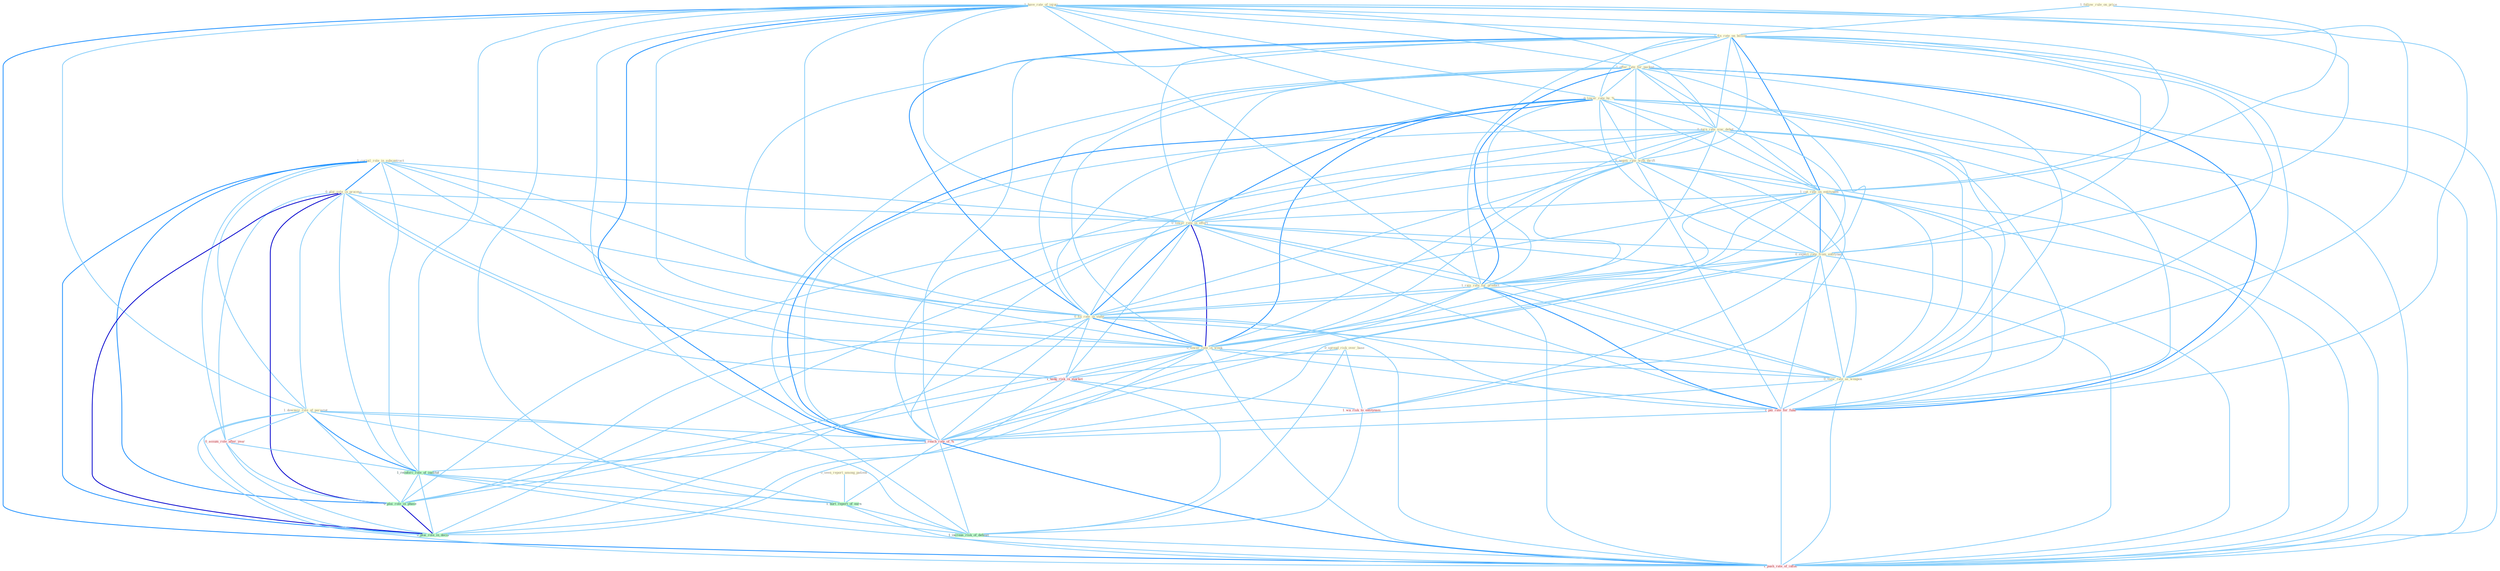 Graph G{ 
    node
    [shape=polygon,style=filled,width=.5,height=.06,color="#BDFCC9",fixedsize=true,fontsize=4,
    fontcolor="#2f4f4f"];
    {node
    [color="#ffffe0", fontcolor="#8b7d6b"] "1_curtail_role_in_subcontract " "1_have_rate_of_injuri " "1_follow_rule_on_price " "0_plai_role_in_process " "1_fix_rate_on_billion " "1_offer_rate_for_packag " "1_downsiz_role_of_parastat " "0_lower_rate_by_% " "0_turn_rate_sinc_debut " "0_negoti_rate_with_thrift " "1_cut_rate_on_entitynam " "0_lower_rate_in_effort " "0_spread_risk_over_base " "0_seen_report_among_patient " "0_expect_rate_from_entitynam " "1_rais_rate_for_product " "0_fix_rate_in_state " "0_lower_rate_in_week " "0_view_rate_as_weapon "}
{node [color="#fff0f5", fontcolor="#b22222"] "0_assum_role_after_year " "1_hedg_risk_in_market " "1_pai_rate_for_fund " "1_reach_rate_of_% " "1_wa_risk_to_entitynam " "1_push_rate_of_inflat "}
edge [color="#B0E2FF"];

	"1_curtail_role_in_subcontract " -- "0_plai_role_in_process " [w="2", color="#1e90ff" , len=0.8];
	"1_curtail_role_in_subcontract " -- "1_downsiz_role_of_parastat " [w="1", color="#87cefa" ];
	"1_curtail_role_in_subcontract " -- "0_lower_rate_in_effort " [w="1", color="#87cefa" ];
	"1_curtail_role_in_subcontract " -- "0_fix_rate_in_state " [w="1", color="#87cefa" ];
	"1_curtail_role_in_subcontract " -- "0_lower_rate_in_week " [w="1", color="#87cefa" ];
	"1_curtail_role_in_subcontract " -- "0_assum_role_after_year " [w="1", color="#87cefa" ];
	"1_curtail_role_in_subcontract " -- "1_hedg_risk_in_market " [w="1", color="#87cefa" ];
	"1_curtail_role_in_subcontract " -- "1_reinforc_role_of_institut " [w="1", color="#87cefa" ];
	"1_curtail_role_in_subcontract " -- "0_plai_role_in_phase " [w="2", color="#1e90ff" , len=0.8];
	"1_curtail_role_in_subcontract " -- "0_plai_role_in_decis " [w="2", color="#1e90ff" , len=0.8];
	"1_have_rate_of_injuri " -- "1_fix_rate_on_billion " [w="1", color="#87cefa" ];
	"1_have_rate_of_injuri " -- "1_offer_rate_for_packag " [w="1", color="#87cefa" ];
	"1_have_rate_of_injuri " -- "1_downsiz_role_of_parastat " [w="1", color="#87cefa" ];
	"1_have_rate_of_injuri " -- "0_lower_rate_by_% " [w="1", color="#87cefa" ];
	"1_have_rate_of_injuri " -- "0_turn_rate_sinc_debut " [w="1", color="#87cefa" ];
	"1_have_rate_of_injuri " -- "0_negoti_rate_with_thrift " [w="1", color="#87cefa" ];
	"1_have_rate_of_injuri " -- "1_cut_rate_on_entitynam " [w="1", color="#87cefa" ];
	"1_have_rate_of_injuri " -- "0_lower_rate_in_effort " [w="1", color="#87cefa" ];
	"1_have_rate_of_injuri " -- "0_expect_rate_from_entitynam " [w="1", color="#87cefa" ];
	"1_have_rate_of_injuri " -- "1_rais_rate_for_product " [w="1", color="#87cefa" ];
	"1_have_rate_of_injuri " -- "0_fix_rate_in_state " [w="1", color="#87cefa" ];
	"1_have_rate_of_injuri " -- "0_lower_rate_in_week " [w="1", color="#87cefa" ];
	"1_have_rate_of_injuri " -- "0_view_rate_as_weapon " [w="1", color="#87cefa" ];
	"1_have_rate_of_injuri " -- "1_pai_rate_for_fund " [w="1", color="#87cefa" ];
	"1_have_rate_of_injuri " -- "1_reach_rate_of_% " [w="2", color="#1e90ff" , len=0.8];
	"1_have_rate_of_injuri " -- "1_reinforc_role_of_institut " [w="1", color="#87cefa" ];
	"1_have_rate_of_injuri " -- "1_hurt_report_of_earn " [w="1", color="#87cefa" ];
	"1_have_rate_of_injuri " -- "1_increas_risk_of_default " [w="1", color="#87cefa" ];
	"1_have_rate_of_injuri " -- "1_push_rate_of_inflat " [w="2", color="#1e90ff" , len=0.8];
	"1_follow_rule_on_price " -- "1_fix_rate_on_billion " [w="1", color="#87cefa" ];
	"1_follow_rule_on_price " -- "1_cut_rate_on_entitynam " [w="1", color="#87cefa" ];
	"0_plai_role_in_process " -- "1_downsiz_role_of_parastat " [w="1", color="#87cefa" ];
	"0_plai_role_in_process " -- "0_lower_rate_in_effort " [w="1", color="#87cefa" ];
	"0_plai_role_in_process " -- "0_fix_rate_in_state " [w="1", color="#87cefa" ];
	"0_plai_role_in_process " -- "0_lower_rate_in_week " [w="1", color="#87cefa" ];
	"0_plai_role_in_process " -- "0_assum_role_after_year " [w="1", color="#87cefa" ];
	"0_plai_role_in_process " -- "1_hedg_risk_in_market " [w="1", color="#87cefa" ];
	"0_plai_role_in_process " -- "1_reinforc_role_of_institut " [w="1", color="#87cefa" ];
	"0_plai_role_in_process " -- "0_plai_role_in_phase " [w="3", color="#0000cd" , len=0.6];
	"0_plai_role_in_process " -- "0_plai_role_in_decis " [w="3", color="#0000cd" , len=0.6];
	"1_fix_rate_on_billion " -- "1_offer_rate_for_packag " [w="1", color="#87cefa" ];
	"1_fix_rate_on_billion " -- "0_lower_rate_by_% " [w="1", color="#87cefa" ];
	"1_fix_rate_on_billion " -- "0_turn_rate_sinc_debut " [w="1", color="#87cefa" ];
	"1_fix_rate_on_billion " -- "0_negoti_rate_with_thrift " [w="1", color="#87cefa" ];
	"1_fix_rate_on_billion " -- "1_cut_rate_on_entitynam " [w="2", color="#1e90ff" , len=0.8];
	"1_fix_rate_on_billion " -- "0_lower_rate_in_effort " [w="1", color="#87cefa" ];
	"1_fix_rate_on_billion " -- "0_expect_rate_from_entitynam " [w="1", color="#87cefa" ];
	"1_fix_rate_on_billion " -- "1_rais_rate_for_product " [w="1", color="#87cefa" ];
	"1_fix_rate_on_billion " -- "0_fix_rate_in_state " [w="2", color="#1e90ff" , len=0.8];
	"1_fix_rate_on_billion " -- "0_lower_rate_in_week " [w="1", color="#87cefa" ];
	"1_fix_rate_on_billion " -- "0_view_rate_as_weapon " [w="1", color="#87cefa" ];
	"1_fix_rate_on_billion " -- "1_pai_rate_for_fund " [w="1", color="#87cefa" ];
	"1_fix_rate_on_billion " -- "1_reach_rate_of_% " [w="1", color="#87cefa" ];
	"1_fix_rate_on_billion " -- "1_push_rate_of_inflat " [w="1", color="#87cefa" ];
	"1_offer_rate_for_packag " -- "0_lower_rate_by_% " [w="1", color="#87cefa" ];
	"1_offer_rate_for_packag " -- "0_turn_rate_sinc_debut " [w="1", color="#87cefa" ];
	"1_offer_rate_for_packag " -- "0_negoti_rate_with_thrift " [w="1", color="#87cefa" ];
	"1_offer_rate_for_packag " -- "1_cut_rate_on_entitynam " [w="1", color="#87cefa" ];
	"1_offer_rate_for_packag " -- "0_lower_rate_in_effort " [w="1", color="#87cefa" ];
	"1_offer_rate_for_packag " -- "0_expect_rate_from_entitynam " [w="1", color="#87cefa" ];
	"1_offer_rate_for_packag " -- "1_rais_rate_for_product " [w="2", color="#1e90ff" , len=0.8];
	"1_offer_rate_for_packag " -- "0_fix_rate_in_state " [w="1", color="#87cefa" ];
	"1_offer_rate_for_packag " -- "0_lower_rate_in_week " [w="1", color="#87cefa" ];
	"1_offer_rate_for_packag " -- "0_view_rate_as_weapon " [w="1", color="#87cefa" ];
	"1_offer_rate_for_packag " -- "1_pai_rate_for_fund " [w="2", color="#1e90ff" , len=0.8];
	"1_offer_rate_for_packag " -- "1_reach_rate_of_% " [w="1", color="#87cefa" ];
	"1_offer_rate_for_packag " -- "1_push_rate_of_inflat " [w="1", color="#87cefa" ];
	"1_downsiz_role_of_parastat " -- "0_assum_role_after_year " [w="1", color="#87cefa" ];
	"1_downsiz_role_of_parastat " -- "1_reach_rate_of_% " [w="1", color="#87cefa" ];
	"1_downsiz_role_of_parastat " -- "1_reinforc_role_of_institut " [w="2", color="#1e90ff" , len=0.8];
	"1_downsiz_role_of_parastat " -- "0_plai_role_in_phase " [w="1", color="#87cefa" ];
	"1_downsiz_role_of_parastat " -- "1_hurt_report_of_earn " [w="1", color="#87cefa" ];
	"1_downsiz_role_of_parastat " -- "1_increas_risk_of_default " [w="1", color="#87cefa" ];
	"1_downsiz_role_of_parastat " -- "0_plai_role_in_decis " [w="1", color="#87cefa" ];
	"1_downsiz_role_of_parastat " -- "1_push_rate_of_inflat " [w="1", color="#87cefa" ];
	"0_lower_rate_by_% " -- "0_turn_rate_sinc_debut " [w="1", color="#87cefa" ];
	"0_lower_rate_by_% " -- "0_negoti_rate_with_thrift " [w="1", color="#87cefa" ];
	"0_lower_rate_by_% " -- "1_cut_rate_on_entitynam " [w="1", color="#87cefa" ];
	"0_lower_rate_by_% " -- "0_lower_rate_in_effort " [w="2", color="#1e90ff" , len=0.8];
	"0_lower_rate_by_% " -- "0_expect_rate_from_entitynam " [w="1", color="#87cefa" ];
	"0_lower_rate_by_% " -- "1_rais_rate_for_product " [w="1", color="#87cefa" ];
	"0_lower_rate_by_% " -- "0_fix_rate_in_state " [w="1", color="#87cefa" ];
	"0_lower_rate_by_% " -- "0_lower_rate_in_week " [w="2", color="#1e90ff" , len=0.8];
	"0_lower_rate_by_% " -- "0_view_rate_as_weapon " [w="1", color="#87cefa" ];
	"0_lower_rate_by_% " -- "1_pai_rate_for_fund " [w="1", color="#87cefa" ];
	"0_lower_rate_by_% " -- "1_reach_rate_of_% " [w="2", color="#1e90ff" , len=0.8];
	"0_lower_rate_by_% " -- "1_push_rate_of_inflat " [w="1", color="#87cefa" ];
	"0_turn_rate_sinc_debut " -- "0_negoti_rate_with_thrift " [w="1", color="#87cefa" ];
	"0_turn_rate_sinc_debut " -- "1_cut_rate_on_entitynam " [w="1", color="#87cefa" ];
	"0_turn_rate_sinc_debut " -- "0_lower_rate_in_effort " [w="1", color="#87cefa" ];
	"0_turn_rate_sinc_debut " -- "0_expect_rate_from_entitynam " [w="1", color="#87cefa" ];
	"0_turn_rate_sinc_debut " -- "1_rais_rate_for_product " [w="1", color="#87cefa" ];
	"0_turn_rate_sinc_debut " -- "0_fix_rate_in_state " [w="1", color="#87cefa" ];
	"0_turn_rate_sinc_debut " -- "0_lower_rate_in_week " [w="1", color="#87cefa" ];
	"0_turn_rate_sinc_debut " -- "0_view_rate_as_weapon " [w="1", color="#87cefa" ];
	"0_turn_rate_sinc_debut " -- "1_pai_rate_for_fund " [w="1", color="#87cefa" ];
	"0_turn_rate_sinc_debut " -- "1_reach_rate_of_% " [w="1", color="#87cefa" ];
	"0_turn_rate_sinc_debut " -- "1_push_rate_of_inflat " [w="1", color="#87cefa" ];
	"0_negoti_rate_with_thrift " -- "1_cut_rate_on_entitynam " [w="1", color="#87cefa" ];
	"0_negoti_rate_with_thrift " -- "0_lower_rate_in_effort " [w="1", color="#87cefa" ];
	"0_negoti_rate_with_thrift " -- "0_expect_rate_from_entitynam " [w="1", color="#87cefa" ];
	"0_negoti_rate_with_thrift " -- "1_rais_rate_for_product " [w="1", color="#87cefa" ];
	"0_negoti_rate_with_thrift " -- "0_fix_rate_in_state " [w="1", color="#87cefa" ];
	"0_negoti_rate_with_thrift " -- "0_lower_rate_in_week " [w="1", color="#87cefa" ];
	"0_negoti_rate_with_thrift " -- "0_view_rate_as_weapon " [w="1", color="#87cefa" ];
	"0_negoti_rate_with_thrift " -- "1_pai_rate_for_fund " [w="1", color="#87cefa" ];
	"0_negoti_rate_with_thrift " -- "1_reach_rate_of_% " [w="1", color="#87cefa" ];
	"0_negoti_rate_with_thrift " -- "1_push_rate_of_inflat " [w="1", color="#87cefa" ];
	"1_cut_rate_on_entitynam " -- "0_lower_rate_in_effort " [w="1", color="#87cefa" ];
	"1_cut_rate_on_entitynam " -- "0_expect_rate_from_entitynam " [w="2", color="#1e90ff" , len=0.8];
	"1_cut_rate_on_entitynam " -- "1_rais_rate_for_product " [w="1", color="#87cefa" ];
	"1_cut_rate_on_entitynam " -- "0_fix_rate_in_state " [w="1", color="#87cefa" ];
	"1_cut_rate_on_entitynam " -- "0_lower_rate_in_week " [w="1", color="#87cefa" ];
	"1_cut_rate_on_entitynam " -- "0_view_rate_as_weapon " [w="1", color="#87cefa" ];
	"1_cut_rate_on_entitynam " -- "1_pai_rate_for_fund " [w="1", color="#87cefa" ];
	"1_cut_rate_on_entitynam " -- "1_reach_rate_of_% " [w="1", color="#87cefa" ];
	"1_cut_rate_on_entitynam " -- "1_wa_risk_to_entitynam " [w="1", color="#87cefa" ];
	"1_cut_rate_on_entitynam " -- "1_push_rate_of_inflat " [w="1", color="#87cefa" ];
	"0_lower_rate_in_effort " -- "0_expect_rate_from_entitynam " [w="1", color="#87cefa" ];
	"0_lower_rate_in_effort " -- "1_rais_rate_for_product " [w="1", color="#87cefa" ];
	"0_lower_rate_in_effort " -- "0_fix_rate_in_state " [w="2", color="#1e90ff" , len=0.8];
	"0_lower_rate_in_effort " -- "0_lower_rate_in_week " [w="3", color="#0000cd" , len=0.6];
	"0_lower_rate_in_effort " -- "0_view_rate_as_weapon " [w="1", color="#87cefa" ];
	"0_lower_rate_in_effort " -- "1_hedg_risk_in_market " [w="1", color="#87cefa" ];
	"0_lower_rate_in_effort " -- "1_pai_rate_for_fund " [w="1", color="#87cefa" ];
	"0_lower_rate_in_effort " -- "1_reach_rate_of_% " [w="1", color="#87cefa" ];
	"0_lower_rate_in_effort " -- "0_plai_role_in_phase " [w="1", color="#87cefa" ];
	"0_lower_rate_in_effort " -- "0_plai_role_in_decis " [w="1", color="#87cefa" ];
	"0_lower_rate_in_effort " -- "1_push_rate_of_inflat " [w="1", color="#87cefa" ];
	"0_spread_risk_over_base " -- "1_hedg_risk_in_market " [w="1", color="#87cefa" ];
	"0_spread_risk_over_base " -- "1_wa_risk_to_entitynam " [w="1", color="#87cefa" ];
	"0_spread_risk_over_base " -- "1_increas_risk_of_default " [w="1", color="#87cefa" ];
	"0_seen_report_among_patient " -- "1_hurt_report_of_earn " [w="1", color="#87cefa" ];
	"0_expect_rate_from_entitynam " -- "1_rais_rate_for_product " [w="1", color="#87cefa" ];
	"0_expect_rate_from_entitynam " -- "0_fix_rate_in_state " [w="1", color="#87cefa" ];
	"0_expect_rate_from_entitynam " -- "0_lower_rate_in_week " [w="1", color="#87cefa" ];
	"0_expect_rate_from_entitynam " -- "0_view_rate_as_weapon " [w="1", color="#87cefa" ];
	"0_expect_rate_from_entitynam " -- "1_pai_rate_for_fund " [w="1", color="#87cefa" ];
	"0_expect_rate_from_entitynam " -- "1_reach_rate_of_% " [w="1", color="#87cefa" ];
	"0_expect_rate_from_entitynam " -- "1_wa_risk_to_entitynam " [w="1", color="#87cefa" ];
	"0_expect_rate_from_entitynam " -- "1_push_rate_of_inflat " [w="1", color="#87cefa" ];
	"1_rais_rate_for_product " -- "0_fix_rate_in_state " [w="1", color="#87cefa" ];
	"1_rais_rate_for_product " -- "0_lower_rate_in_week " [w="1", color="#87cefa" ];
	"1_rais_rate_for_product " -- "0_view_rate_as_weapon " [w="1", color="#87cefa" ];
	"1_rais_rate_for_product " -- "1_pai_rate_for_fund " [w="2", color="#1e90ff" , len=0.8];
	"1_rais_rate_for_product " -- "1_reach_rate_of_% " [w="1", color="#87cefa" ];
	"1_rais_rate_for_product " -- "1_push_rate_of_inflat " [w="1", color="#87cefa" ];
	"0_fix_rate_in_state " -- "0_lower_rate_in_week " [w="2", color="#1e90ff" , len=0.8];
	"0_fix_rate_in_state " -- "0_view_rate_as_weapon " [w="1", color="#87cefa" ];
	"0_fix_rate_in_state " -- "1_hedg_risk_in_market " [w="1", color="#87cefa" ];
	"0_fix_rate_in_state " -- "1_pai_rate_for_fund " [w="1", color="#87cefa" ];
	"0_fix_rate_in_state " -- "1_reach_rate_of_% " [w="1", color="#87cefa" ];
	"0_fix_rate_in_state " -- "0_plai_role_in_phase " [w="1", color="#87cefa" ];
	"0_fix_rate_in_state " -- "0_plai_role_in_decis " [w="1", color="#87cefa" ];
	"0_fix_rate_in_state " -- "1_push_rate_of_inflat " [w="1", color="#87cefa" ];
	"0_lower_rate_in_week " -- "0_view_rate_as_weapon " [w="1", color="#87cefa" ];
	"0_lower_rate_in_week " -- "1_hedg_risk_in_market " [w="1", color="#87cefa" ];
	"0_lower_rate_in_week " -- "1_pai_rate_for_fund " [w="1", color="#87cefa" ];
	"0_lower_rate_in_week " -- "1_reach_rate_of_% " [w="1", color="#87cefa" ];
	"0_lower_rate_in_week " -- "0_plai_role_in_phase " [w="1", color="#87cefa" ];
	"0_lower_rate_in_week " -- "0_plai_role_in_decis " [w="1", color="#87cefa" ];
	"0_lower_rate_in_week " -- "1_push_rate_of_inflat " [w="1", color="#87cefa" ];
	"0_view_rate_as_weapon " -- "1_pai_rate_for_fund " [w="1", color="#87cefa" ];
	"0_view_rate_as_weapon " -- "1_reach_rate_of_% " [w="1", color="#87cefa" ];
	"0_view_rate_as_weapon " -- "1_push_rate_of_inflat " [w="1", color="#87cefa" ];
	"0_assum_role_after_year " -- "1_reinforc_role_of_institut " [w="1", color="#87cefa" ];
	"0_assum_role_after_year " -- "0_plai_role_in_phase " [w="1", color="#87cefa" ];
	"0_assum_role_after_year " -- "0_plai_role_in_decis " [w="1", color="#87cefa" ];
	"1_hedg_risk_in_market " -- "1_wa_risk_to_entitynam " [w="1", color="#87cefa" ];
	"1_hedg_risk_in_market " -- "0_plai_role_in_phase " [w="1", color="#87cefa" ];
	"1_hedg_risk_in_market " -- "1_increas_risk_of_default " [w="1", color="#87cefa" ];
	"1_hedg_risk_in_market " -- "0_plai_role_in_decis " [w="1", color="#87cefa" ];
	"1_pai_rate_for_fund " -- "1_reach_rate_of_% " [w="1", color="#87cefa" ];
	"1_pai_rate_for_fund " -- "1_push_rate_of_inflat " [w="1", color="#87cefa" ];
	"1_reach_rate_of_% " -- "1_reinforc_role_of_institut " [w="1", color="#87cefa" ];
	"1_reach_rate_of_% " -- "1_hurt_report_of_earn " [w="1", color="#87cefa" ];
	"1_reach_rate_of_% " -- "1_increas_risk_of_default " [w="1", color="#87cefa" ];
	"1_reach_rate_of_% " -- "1_push_rate_of_inflat " [w="2", color="#1e90ff" , len=0.8];
	"1_reinforc_role_of_institut " -- "0_plai_role_in_phase " [w="1", color="#87cefa" ];
	"1_reinforc_role_of_institut " -- "1_hurt_report_of_earn " [w="1", color="#87cefa" ];
	"1_reinforc_role_of_institut " -- "1_increas_risk_of_default " [w="1", color="#87cefa" ];
	"1_reinforc_role_of_institut " -- "0_plai_role_in_decis " [w="1", color="#87cefa" ];
	"1_reinforc_role_of_institut " -- "1_push_rate_of_inflat " [w="1", color="#87cefa" ];
	"1_wa_risk_to_entitynam " -- "1_increas_risk_of_default " [w="1", color="#87cefa" ];
	"0_plai_role_in_phase " -- "0_plai_role_in_decis " [w="3", color="#0000cd" , len=0.6];
	"1_hurt_report_of_earn " -- "1_increas_risk_of_default " [w="1", color="#87cefa" ];
	"1_hurt_report_of_earn " -- "1_push_rate_of_inflat " [w="1", color="#87cefa" ];
	"1_increas_risk_of_default " -- "1_push_rate_of_inflat " [w="1", color="#87cefa" ];
}